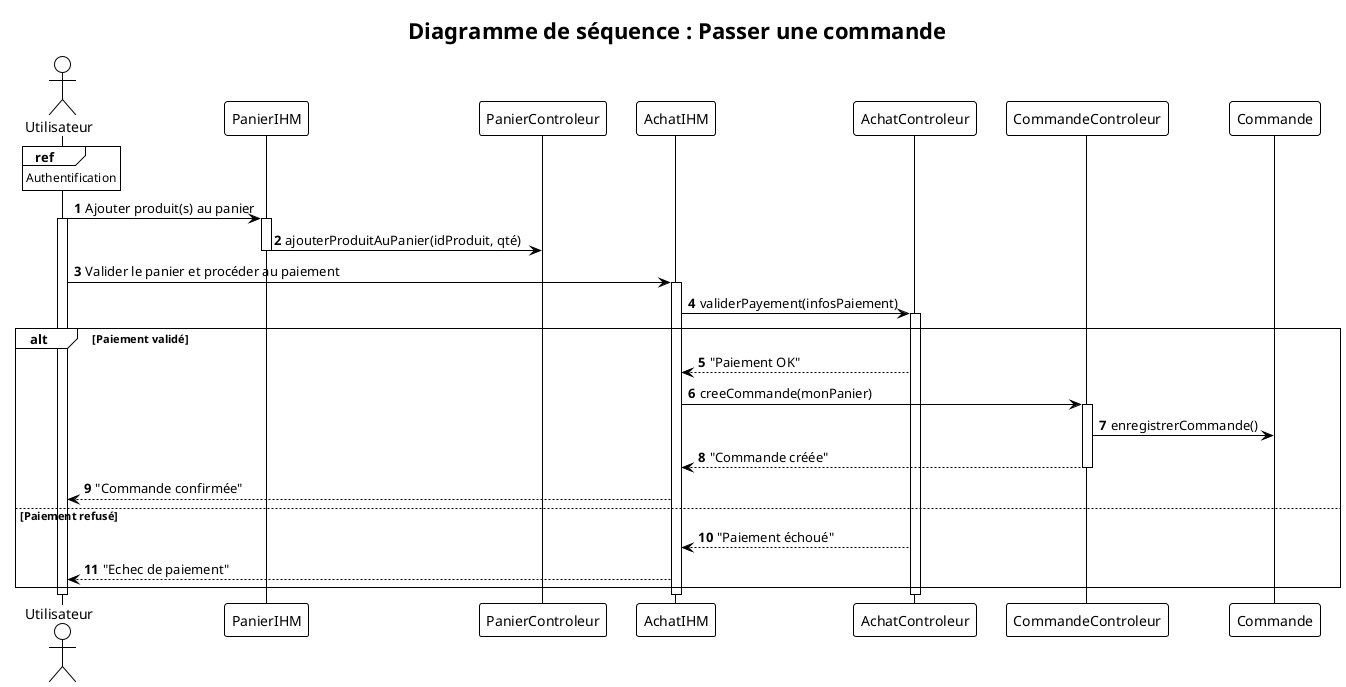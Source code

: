 @startuml
!theme plain
autonumber

actor "Utilisateur" as U
participant "PanierIHM" as PIHM
participant "PanierControleur" as PCTRL
participant "AchatIHM" as AIHM
participant "AchatControleur" as ACTRL
participant "CommandeControleur" as CCMD
participant "Commande" as CMD

title Diagramme de séquence : Passer une commande

ref over U : Authentification


U -> PIHM : Ajouter produit(s) au panier
activate U
activate PIHM
PIHM -> PCTRL : ajouterProduitAuPanier(idProduit, qté)
deactivate PIHM

U -> AIHM : Valider le panier et procéder au paiement
activate AIHM
AIHM -> ACTRL : validerPayement(infosPaiement)
activate ACTRL

alt Paiement validé
    ACTRL --> AIHM : "Paiement OK"
    AIHM -> CCMD : creeCommande(monPanier)
    activate CCMD
    CCMD -> CMD : enregistrerCommande()
    deactivate CMD
    CCMD --> AIHM : "Commande créée"
    deactivate CCMD

    AIHM --> U : "Commande confirmée"
else Paiement refusé
    ACTRL --> AIHM : "Paiement échoué"
    AIHM --> U : "Echec de paiement"
end

deactivate ACTRL
deactivate AIHM
deactivate U
@enduml
